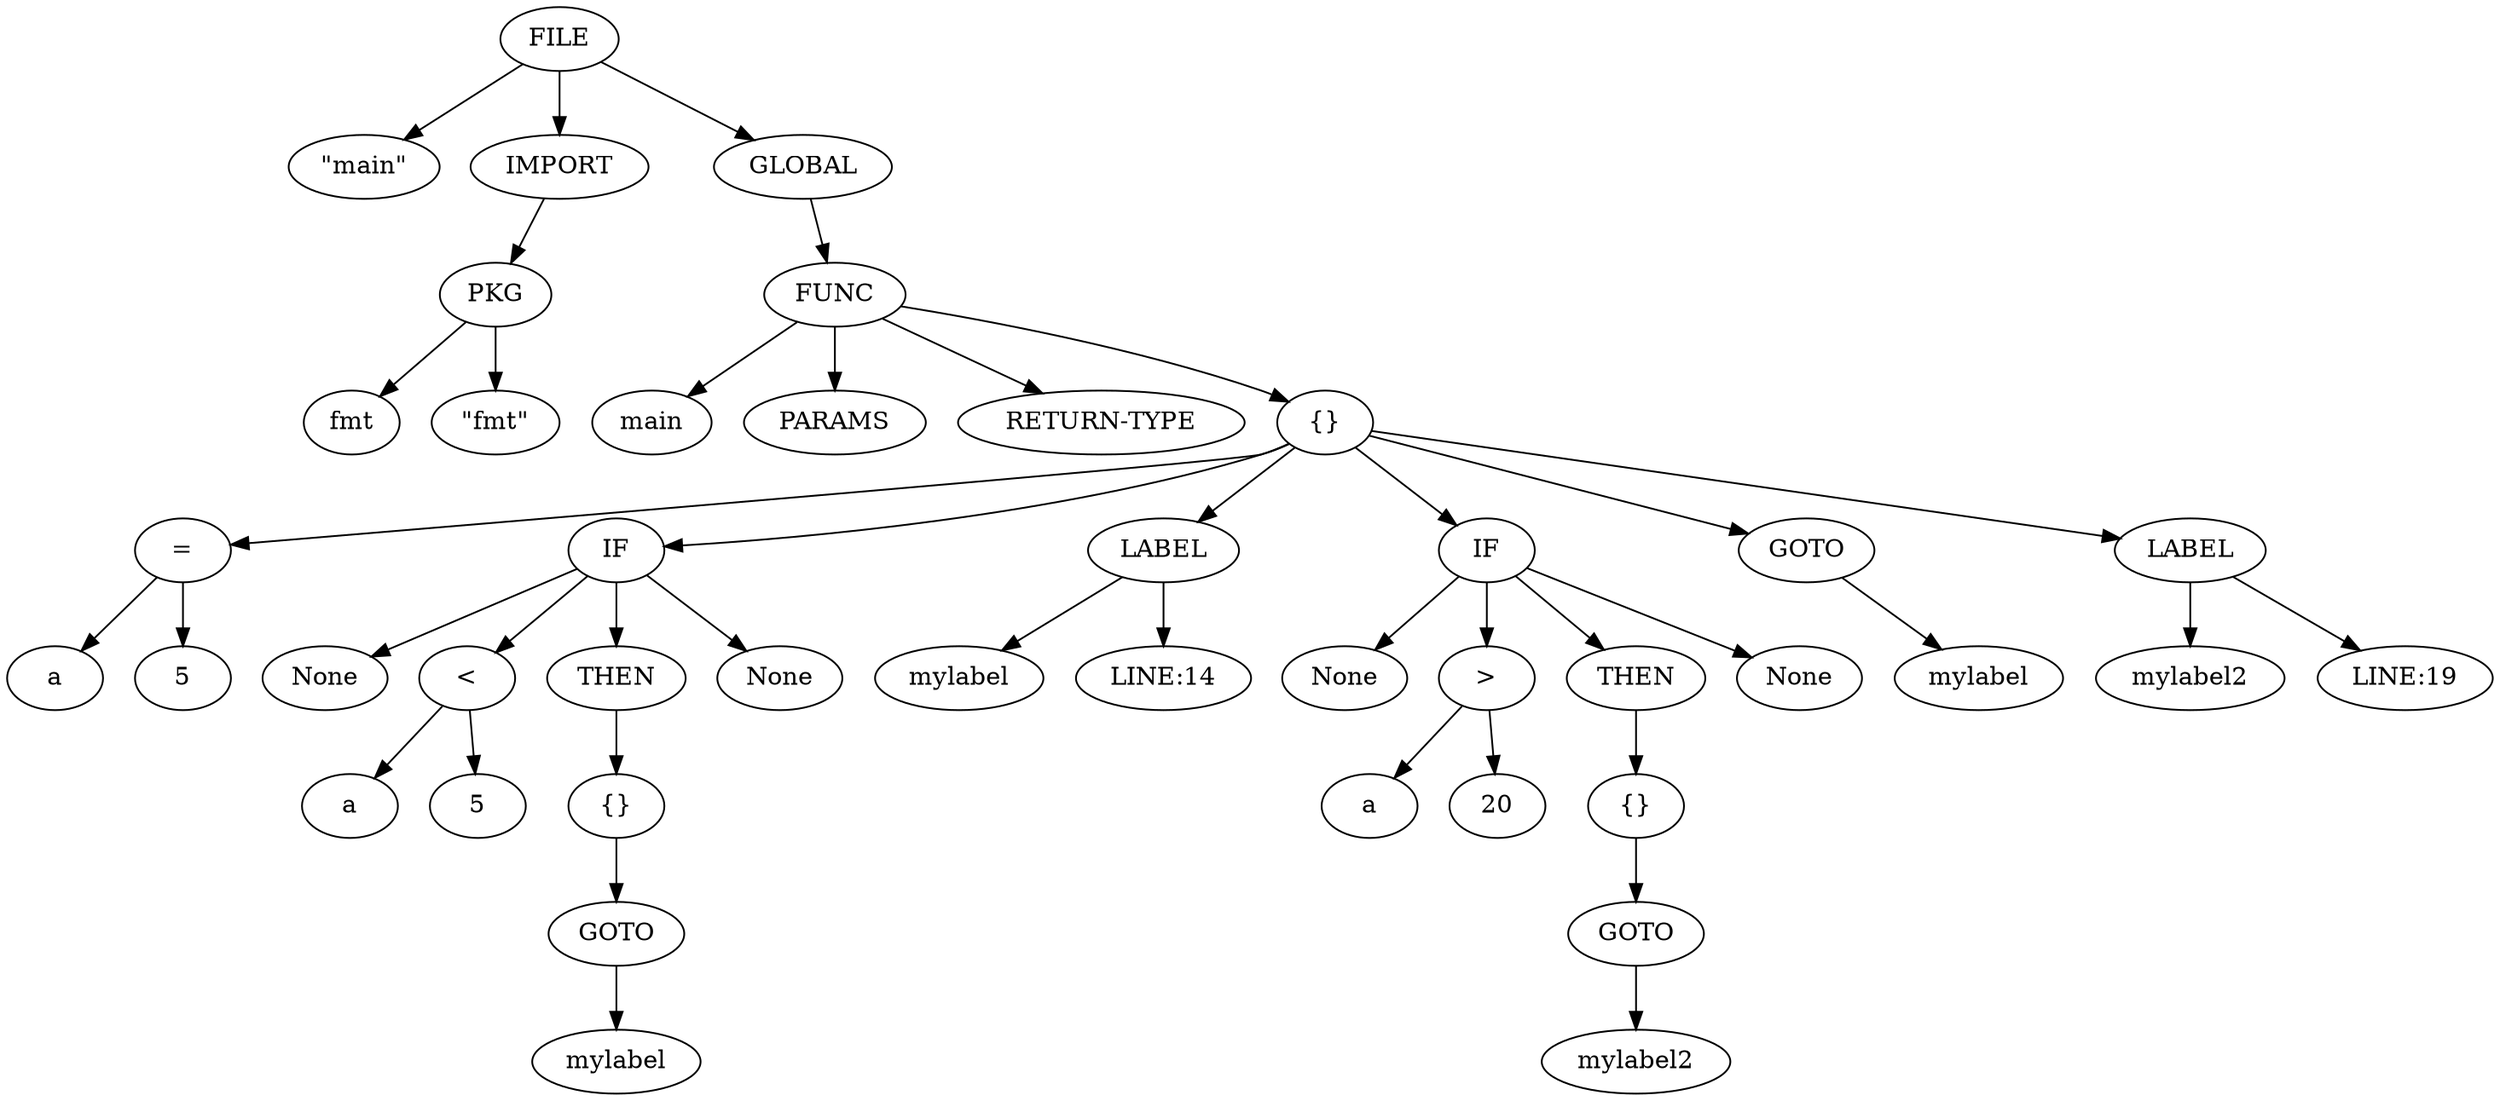 digraph G {
	0 -> 1;
	0 -> 2;
	2 -> 3;
	3 -> 4;
	3 -> 5;
	0 -> 6;
	6 -> 7;
	7 -> 8;
	7 -> 9;
	7 -> 10;
	7 -> 11;
	11 -> 12;
	12 -> 13;
	12 -> 14;
	11 -> 15;
	15 -> 16;
	15 -> 17;
	17 -> 18;
	17 -> 19;
	15 -> 20;
	20 -> 21;
	21 -> 22;
	22 -> 23;
	15 -> 24;
	11 -> 25;
	25 -> 26;
	25 -> 27;
	11 -> 28;
	28 -> 29;
	28 -> 30;
	30 -> 31;
	30 -> 32;
	28 -> 33;
	33 -> 34;
	34 -> 35;
	35 -> 36;
	28 -> 37;
	11 -> 38;
	38 -> 39;
	11 -> 40;
	40 -> 41;
	40 -> 42;
	0 [label=FILE];	1 [label="\"main\""];	2 [label="IMPORT"];	3 [label="PKG"];	4 [label="fmt"];	5 [label="\"fmt\""];	6 [label="GLOBAL"];	7 [label="FUNC"];	8 [label="main"];	9 [label="PARAMS"];	10 [label="RETURN-TYPE"];	11 [label="{}"];	12 [label="="];	13 [label="a"];	14 [label="5"];	15 [label="IF"];	16 [label="None"];	17 [label="<"];	18 [label="a"];	19 [label="5"];	20 [label="THEN"];	21 [label="{}"];	22 [label="GOTO"];	23 [label="mylabel"];	24 [label="None"];	25 [label="LABEL"];	26 [label="mylabel"];	27 [label="LINE:14"];	28 [label="IF"];	29 [label="None"];	30 [label=">"];	31 [label="a"];	32 [label="20"];	33 [label="THEN"];	34 [label="{}"];	35 [label="GOTO"];	36 [label="mylabel2"];	37 [label="None"];	38 [label="GOTO"];	39 [label="mylabel"];	40 [label="LABEL"];	41 [label="mylabel2"];	42 [label="LINE:19"];
}